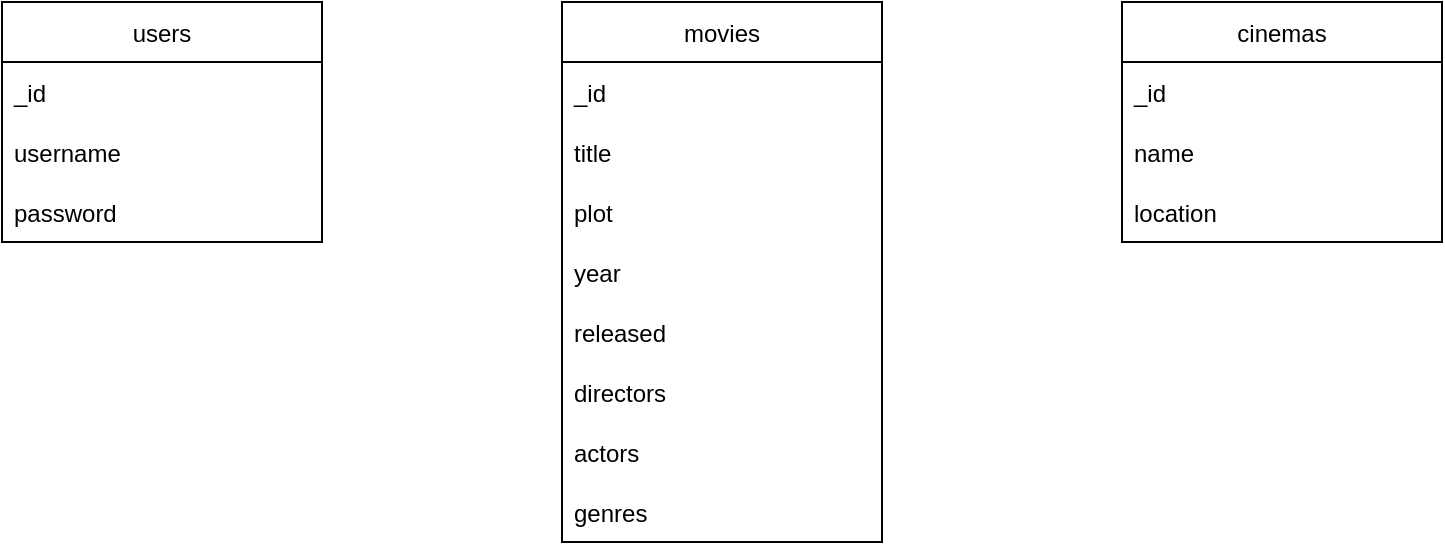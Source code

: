 <mxfile version="20.4.0" type="device"><diagram id="lpF1YSn0MQsdltrH2OjO" name="Page-1"><mxGraphModel dx="1422" dy="790" grid="1" gridSize="10" guides="1" tooltips="1" connect="1" arrows="1" fold="1" page="1" pageScale="1" pageWidth="1600" pageHeight="900" math="0" shadow="0"><root><mxCell id="0"/><mxCell id="1" parent="0"/><mxCell id="_SGBJj6XLqikrl1pFUmF-1" value="users" style="swimlane;fontStyle=0;childLayout=stackLayout;horizontal=1;startSize=30;horizontalStack=0;resizeParent=1;resizeParentMax=0;resizeLast=0;collapsible=1;marginBottom=0;" vertex="1" parent="1"><mxGeometry x="80" y="80" width="160" height="120" as="geometry"><mxRectangle x="80" y="80" width="70" height="30" as="alternateBounds"/></mxGeometry></mxCell><mxCell id="_SGBJj6XLqikrl1pFUmF-2" value="_id" style="text;strokeColor=none;fillColor=none;align=left;verticalAlign=middle;spacingLeft=4;spacingRight=4;overflow=hidden;points=[[0,0.5],[1,0.5]];portConstraint=eastwest;rotatable=0;" vertex="1" parent="_SGBJj6XLqikrl1pFUmF-1"><mxGeometry y="30" width="160" height="30" as="geometry"/></mxCell><mxCell id="_SGBJj6XLqikrl1pFUmF-3" value="username" style="text;strokeColor=none;fillColor=none;align=left;verticalAlign=middle;spacingLeft=4;spacingRight=4;overflow=hidden;points=[[0,0.5],[1,0.5]];portConstraint=eastwest;rotatable=0;" vertex="1" parent="_SGBJj6XLqikrl1pFUmF-1"><mxGeometry y="60" width="160" height="30" as="geometry"/></mxCell><mxCell id="_SGBJj6XLqikrl1pFUmF-4" value="password" style="text;strokeColor=none;fillColor=none;align=left;verticalAlign=middle;spacingLeft=4;spacingRight=4;overflow=hidden;points=[[0,0.5],[1,0.5]];portConstraint=eastwest;rotatable=0;" vertex="1" parent="_SGBJj6XLqikrl1pFUmF-1"><mxGeometry y="90" width="160" height="30" as="geometry"/></mxCell><mxCell id="_SGBJj6XLqikrl1pFUmF-7" value="movies" style="swimlane;fontStyle=0;childLayout=stackLayout;horizontal=1;startSize=30;horizontalStack=0;resizeParent=1;resizeParentMax=0;resizeLast=0;collapsible=1;marginBottom=0;" vertex="1" parent="1"><mxGeometry x="360" y="80" width="160" height="270" as="geometry"/></mxCell><mxCell id="_SGBJj6XLqikrl1pFUmF-8" value="_id" style="text;strokeColor=none;fillColor=none;align=left;verticalAlign=middle;spacingLeft=4;spacingRight=4;overflow=hidden;points=[[0,0.5],[1,0.5]];portConstraint=eastwest;rotatable=0;" vertex="1" parent="_SGBJj6XLqikrl1pFUmF-7"><mxGeometry y="30" width="160" height="30" as="geometry"/></mxCell><mxCell id="_SGBJj6XLqikrl1pFUmF-9" value="title" style="text;strokeColor=none;fillColor=none;align=left;verticalAlign=middle;spacingLeft=4;spacingRight=4;overflow=hidden;points=[[0,0.5],[1,0.5]];portConstraint=eastwest;rotatable=0;" vertex="1" parent="_SGBJj6XLqikrl1pFUmF-7"><mxGeometry y="60" width="160" height="30" as="geometry"/></mxCell><mxCell id="_SGBJj6XLqikrl1pFUmF-13" value="plot" style="text;strokeColor=none;fillColor=none;align=left;verticalAlign=middle;spacingLeft=4;spacingRight=4;overflow=hidden;points=[[0,0.5],[1,0.5]];portConstraint=eastwest;rotatable=0;" vertex="1" parent="_SGBJj6XLqikrl1pFUmF-7"><mxGeometry y="90" width="160" height="30" as="geometry"/></mxCell><mxCell id="_SGBJj6XLqikrl1pFUmF-10" value="year" style="text;strokeColor=none;fillColor=none;align=left;verticalAlign=middle;spacingLeft=4;spacingRight=4;overflow=hidden;points=[[0,0.5],[1,0.5]];portConstraint=eastwest;rotatable=0;" vertex="1" parent="_SGBJj6XLqikrl1pFUmF-7"><mxGeometry y="120" width="160" height="30" as="geometry"/></mxCell><mxCell id="_SGBJj6XLqikrl1pFUmF-11" value="released" style="text;strokeColor=none;fillColor=none;align=left;verticalAlign=middle;spacingLeft=4;spacingRight=4;overflow=hidden;points=[[0,0.5],[1,0.5]];portConstraint=eastwest;rotatable=0;" vertex="1" parent="_SGBJj6XLqikrl1pFUmF-7"><mxGeometry y="150" width="160" height="30" as="geometry"/></mxCell><mxCell id="_SGBJj6XLqikrl1pFUmF-12" value="directors" style="text;strokeColor=none;fillColor=none;align=left;verticalAlign=middle;spacingLeft=4;spacingRight=4;overflow=hidden;points=[[0,0.5],[1,0.5]];portConstraint=eastwest;rotatable=0;" vertex="1" parent="_SGBJj6XLqikrl1pFUmF-7"><mxGeometry y="180" width="160" height="30" as="geometry"/></mxCell><mxCell id="_SGBJj6XLqikrl1pFUmF-15" value="actors" style="text;strokeColor=none;fillColor=none;align=left;verticalAlign=middle;spacingLeft=4;spacingRight=4;overflow=hidden;points=[[0,0.5],[1,0.5]];portConstraint=eastwest;rotatable=0;" vertex="1" parent="_SGBJj6XLqikrl1pFUmF-7"><mxGeometry y="210" width="160" height="30" as="geometry"/></mxCell><mxCell id="_SGBJj6XLqikrl1pFUmF-14" value="genres" style="text;strokeColor=none;fillColor=none;align=left;verticalAlign=middle;spacingLeft=4;spacingRight=4;overflow=hidden;points=[[0,0.5],[1,0.5]];portConstraint=eastwest;rotatable=0;" vertex="1" parent="_SGBJj6XLqikrl1pFUmF-7"><mxGeometry y="240" width="160" height="30" as="geometry"/></mxCell><mxCell id="_SGBJj6XLqikrl1pFUmF-17" value="cinemas" style="swimlane;fontStyle=0;childLayout=stackLayout;horizontal=1;startSize=30;horizontalStack=0;resizeParent=1;resizeParentMax=0;resizeLast=0;collapsible=1;marginBottom=0;" vertex="1" parent="1"><mxGeometry x="640" y="80" width="160" height="120" as="geometry"/></mxCell><mxCell id="_SGBJj6XLqikrl1pFUmF-18" value="_id" style="text;strokeColor=none;fillColor=none;align=left;verticalAlign=middle;spacingLeft=4;spacingRight=4;overflow=hidden;points=[[0,0.5],[1,0.5]];portConstraint=eastwest;rotatable=0;" vertex="1" parent="_SGBJj6XLqikrl1pFUmF-17"><mxGeometry y="30" width="160" height="30" as="geometry"/></mxCell><mxCell id="_SGBJj6XLqikrl1pFUmF-19" value="name" style="text;strokeColor=none;fillColor=none;align=left;verticalAlign=middle;spacingLeft=4;spacingRight=4;overflow=hidden;points=[[0,0.5],[1,0.5]];portConstraint=eastwest;rotatable=0;" vertex="1" parent="_SGBJj6XLqikrl1pFUmF-17"><mxGeometry y="60" width="160" height="30" as="geometry"/></mxCell><mxCell id="_SGBJj6XLqikrl1pFUmF-20" value="location" style="text;strokeColor=none;fillColor=none;align=left;verticalAlign=middle;spacingLeft=4;spacingRight=4;overflow=hidden;points=[[0,0.5],[1,0.5]];portConstraint=eastwest;rotatable=0;" vertex="1" parent="_SGBJj6XLqikrl1pFUmF-17"><mxGeometry y="90" width="160" height="30" as="geometry"/></mxCell></root></mxGraphModel></diagram></mxfile>